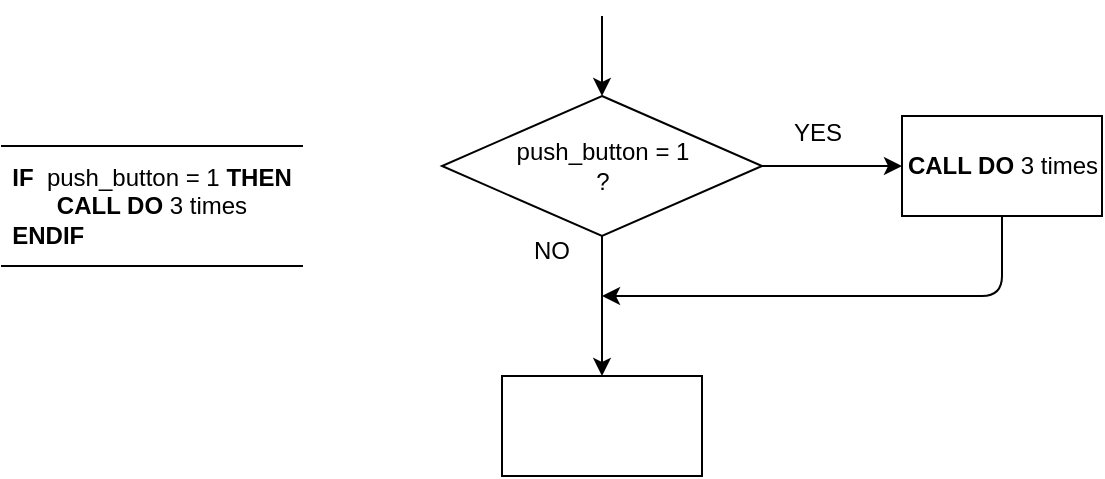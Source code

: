 <mxfile><diagram id="SZ6J1zYDoMKMSnKAFRun" name="Page-1"><mxGraphModel dx="990" dy="567" grid="1" gridSize="10" guides="1" tooltips="1" connect="1" arrows="1" fold="1" page="1" pageScale="1" pageWidth="850" pageHeight="1100" math="0" shadow="0"><root><mxCell id="0"/><mxCell id="1" parent="0"/><mxCell id="14" style="edgeStyle=none;html=1;exitX=0.5;exitY=1;exitDx=0;exitDy=0;" edge="1" parent="1" source="4"><mxGeometry relative="1" as="geometry"><mxPoint x="330" y="180" as="targetPoint"/><Array as="points"><mxPoint x="530" y="180"/></Array></mxGeometry></mxCell><mxCell id="4" value="&lt;b&gt;CALL DO&lt;/b&gt;&lt;span&gt;&amp;nbsp;3 times&lt;/span&gt;" style="html=1;dashed=0;whitespace=wrap;" vertex="1" parent="1"><mxGeometry x="480" y="90" width="100" height="50" as="geometry"/></mxCell><mxCell id="6" value="&lt;b&gt;IF&lt;/b&gt;&amp;nbsp; push_button = 1 &lt;b&gt;THEN&lt;/b&gt;&lt;br&gt;&lt;b&gt;CALL DO&lt;/b&gt; 3 times&lt;br&gt;&lt;div style=&quot;text-align: left&quot;&gt;&lt;span&gt;&lt;b&gt;ENDIF&lt;/b&gt;&lt;/span&gt;&lt;/div&gt;" style="shape=partialRectangle;whiteSpace=wrap;html=1;left=0;right=0;fillColor=none;" vertex="1" parent="1"><mxGeometry x="30" y="105" width="150" height="60" as="geometry"/></mxCell><mxCell id="11" style="edgeStyle=none;html=1;entryX=0;entryY=0.5;entryDx=0;entryDy=0;" edge="1" parent="1" source="8" target="4"><mxGeometry relative="1" as="geometry"/></mxCell><mxCell id="13" style="edgeStyle=none;html=1;exitX=0.5;exitY=1;exitDx=0;exitDy=0;entryX=0.5;entryY=0;entryDx=0;entryDy=0;" edge="1" parent="1" source="8" target="10"><mxGeometry relative="1" as="geometry"/></mxCell><mxCell id="8" value="push_button = 1&lt;br&gt;?" style="shape=rhombus;html=1;dashed=0;whitespace=wrap;perimeter=rhombusPerimeter;" vertex="1" parent="1"><mxGeometry x="250" y="80" width="160" height="70" as="geometry"/></mxCell><mxCell id="9" value="" style="endArrow=classic;html=1;entryX=0.5;entryY=0;entryDx=0;entryDy=0;" edge="1" parent="1" target="8"><mxGeometry width="50" height="50" relative="1" as="geometry"><mxPoint x="330" y="40" as="sourcePoint"/><mxPoint x="340" y="10" as="targetPoint"/></mxGeometry></mxCell><mxCell id="10" value="" style="html=1;dashed=0;whitespace=wrap;" vertex="1" parent="1"><mxGeometry x="280" y="220" width="100" height="50" as="geometry"/></mxCell><mxCell id="15" value="YES" style="text;strokeColor=none;fillColor=none;align=left;verticalAlign=middle;spacingTop=-1;spacingLeft=4;spacingRight=4;rotatable=0;labelPosition=right;points=[];portConstraint=eastwest;" vertex="1" parent="1"><mxGeometry x="400" y="91" width="20" height="14" as="geometry"/></mxCell><mxCell id="16" value="NO" style="text;strokeColor=none;fillColor=none;align=left;verticalAlign=middle;spacingTop=-1;spacingLeft=4;spacingRight=4;rotatable=0;labelPosition=right;points=[];portConstraint=eastwest;" vertex="1" parent="1"><mxGeometry x="270" y="150" width="20" height="14" as="geometry"/></mxCell></root></mxGraphModel></diagram></mxfile>